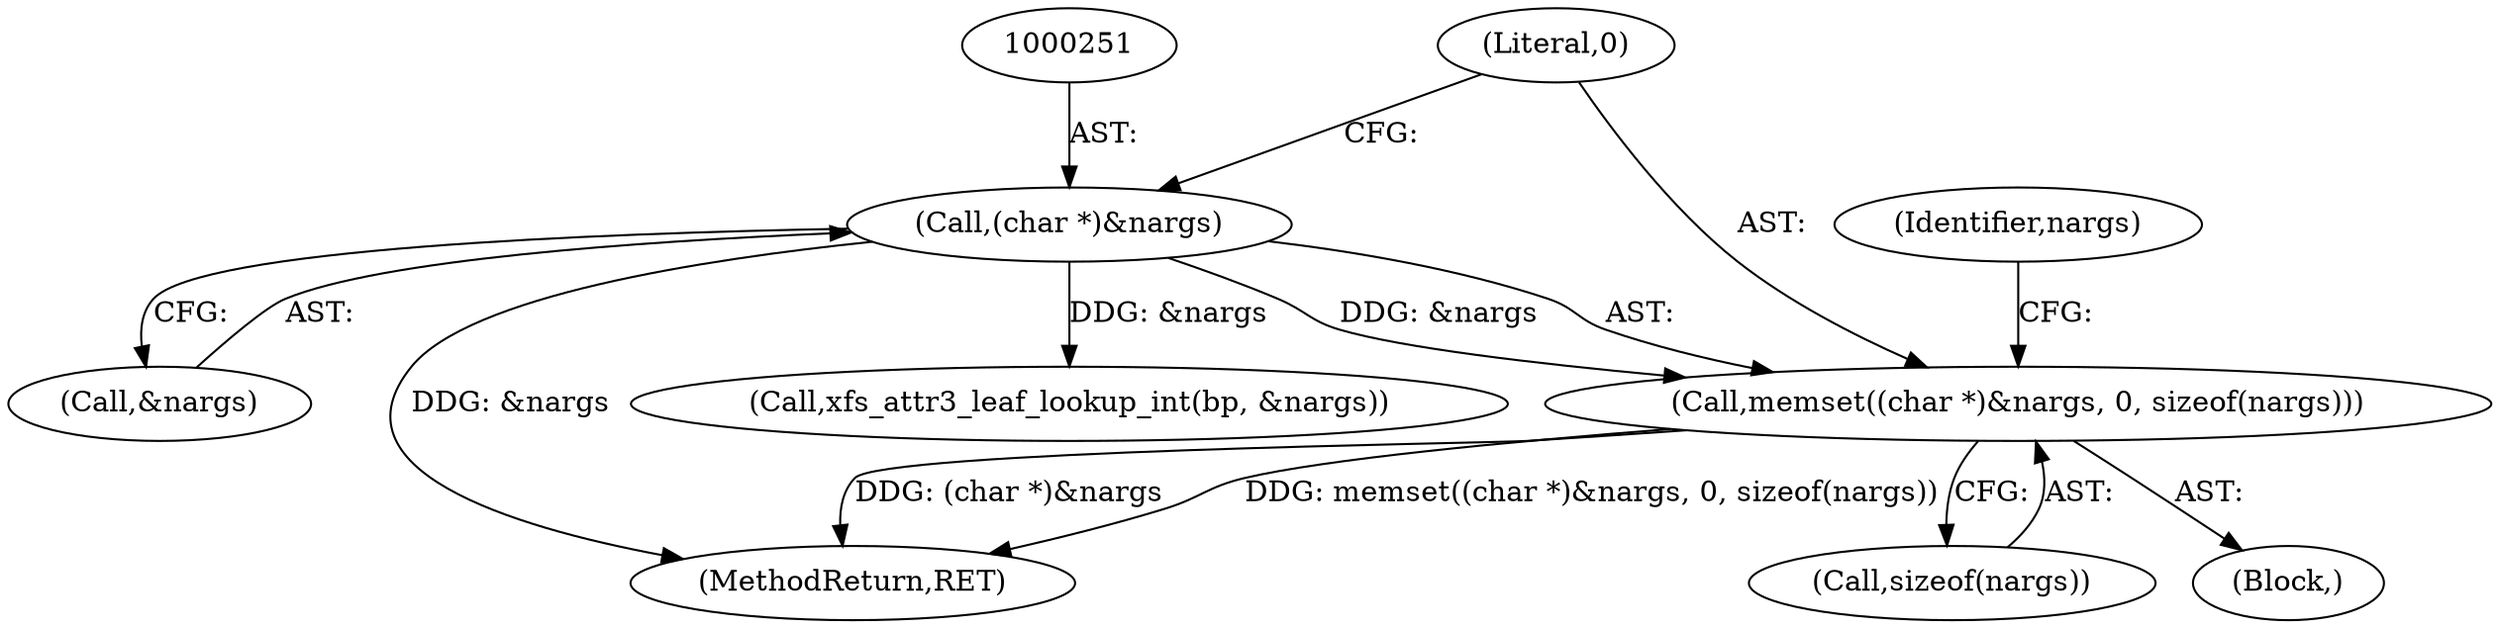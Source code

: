 digraph "0_linux_bb3d48dcf86a97dc25fe9fc2c11938e19cb4399a@API" {
"1000249" [label="(Call,memset((char *)&nargs, 0, sizeof(nargs)))"];
"1000250" [label="(Call,(char *)&nargs)"];
"1000259" [label="(Identifier,nargs)"];
"1000110" [label="(Block,)"];
"1000252" [label="(Call,&nargs)"];
"1000249" [label="(Call,memset((char *)&nargs, 0, sizeof(nargs)))"];
"1000422" [label="(MethodReturn,RET)"];
"1000255" [label="(Call,sizeof(nargs))"];
"1000383" [label="(Call,xfs_attr3_leaf_lookup_int(bp, &nargs))"];
"1000250" [label="(Call,(char *)&nargs)"];
"1000254" [label="(Literal,0)"];
"1000249" -> "1000110"  [label="AST: "];
"1000249" -> "1000255"  [label="CFG: "];
"1000250" -> "1000249"  [label="AST: "];
"1000254" -> "1000249"  [label="AST: "];
"1000255" -> "1000249"  [label="AST: "];
"1000259" -> "1000249"  [label="CFG: "];
"1000249" -> "1000422"  [label="DDG: (char *)&nargs"];
"1000249" -> "1000422"  [label="DDG: memset((char *)&nargs, 0, sizeof(nargs))"];
"1000250" -> "1000249"  [label="DDG: &nargs"];
"1000250" -> "1000252"  [label="CFG: "];
"1000251" -> "1000250"  [label="AST: "];
"1000252" -> "1000250"  [label="AST: "];
"1000254" -> "1000250"  [label="CFG: "];
"1000250" -> "1000422"  [label="DDG: &nargs"];
"1000250" -> "1000383"  [label="DDG: &nargs"];
}
